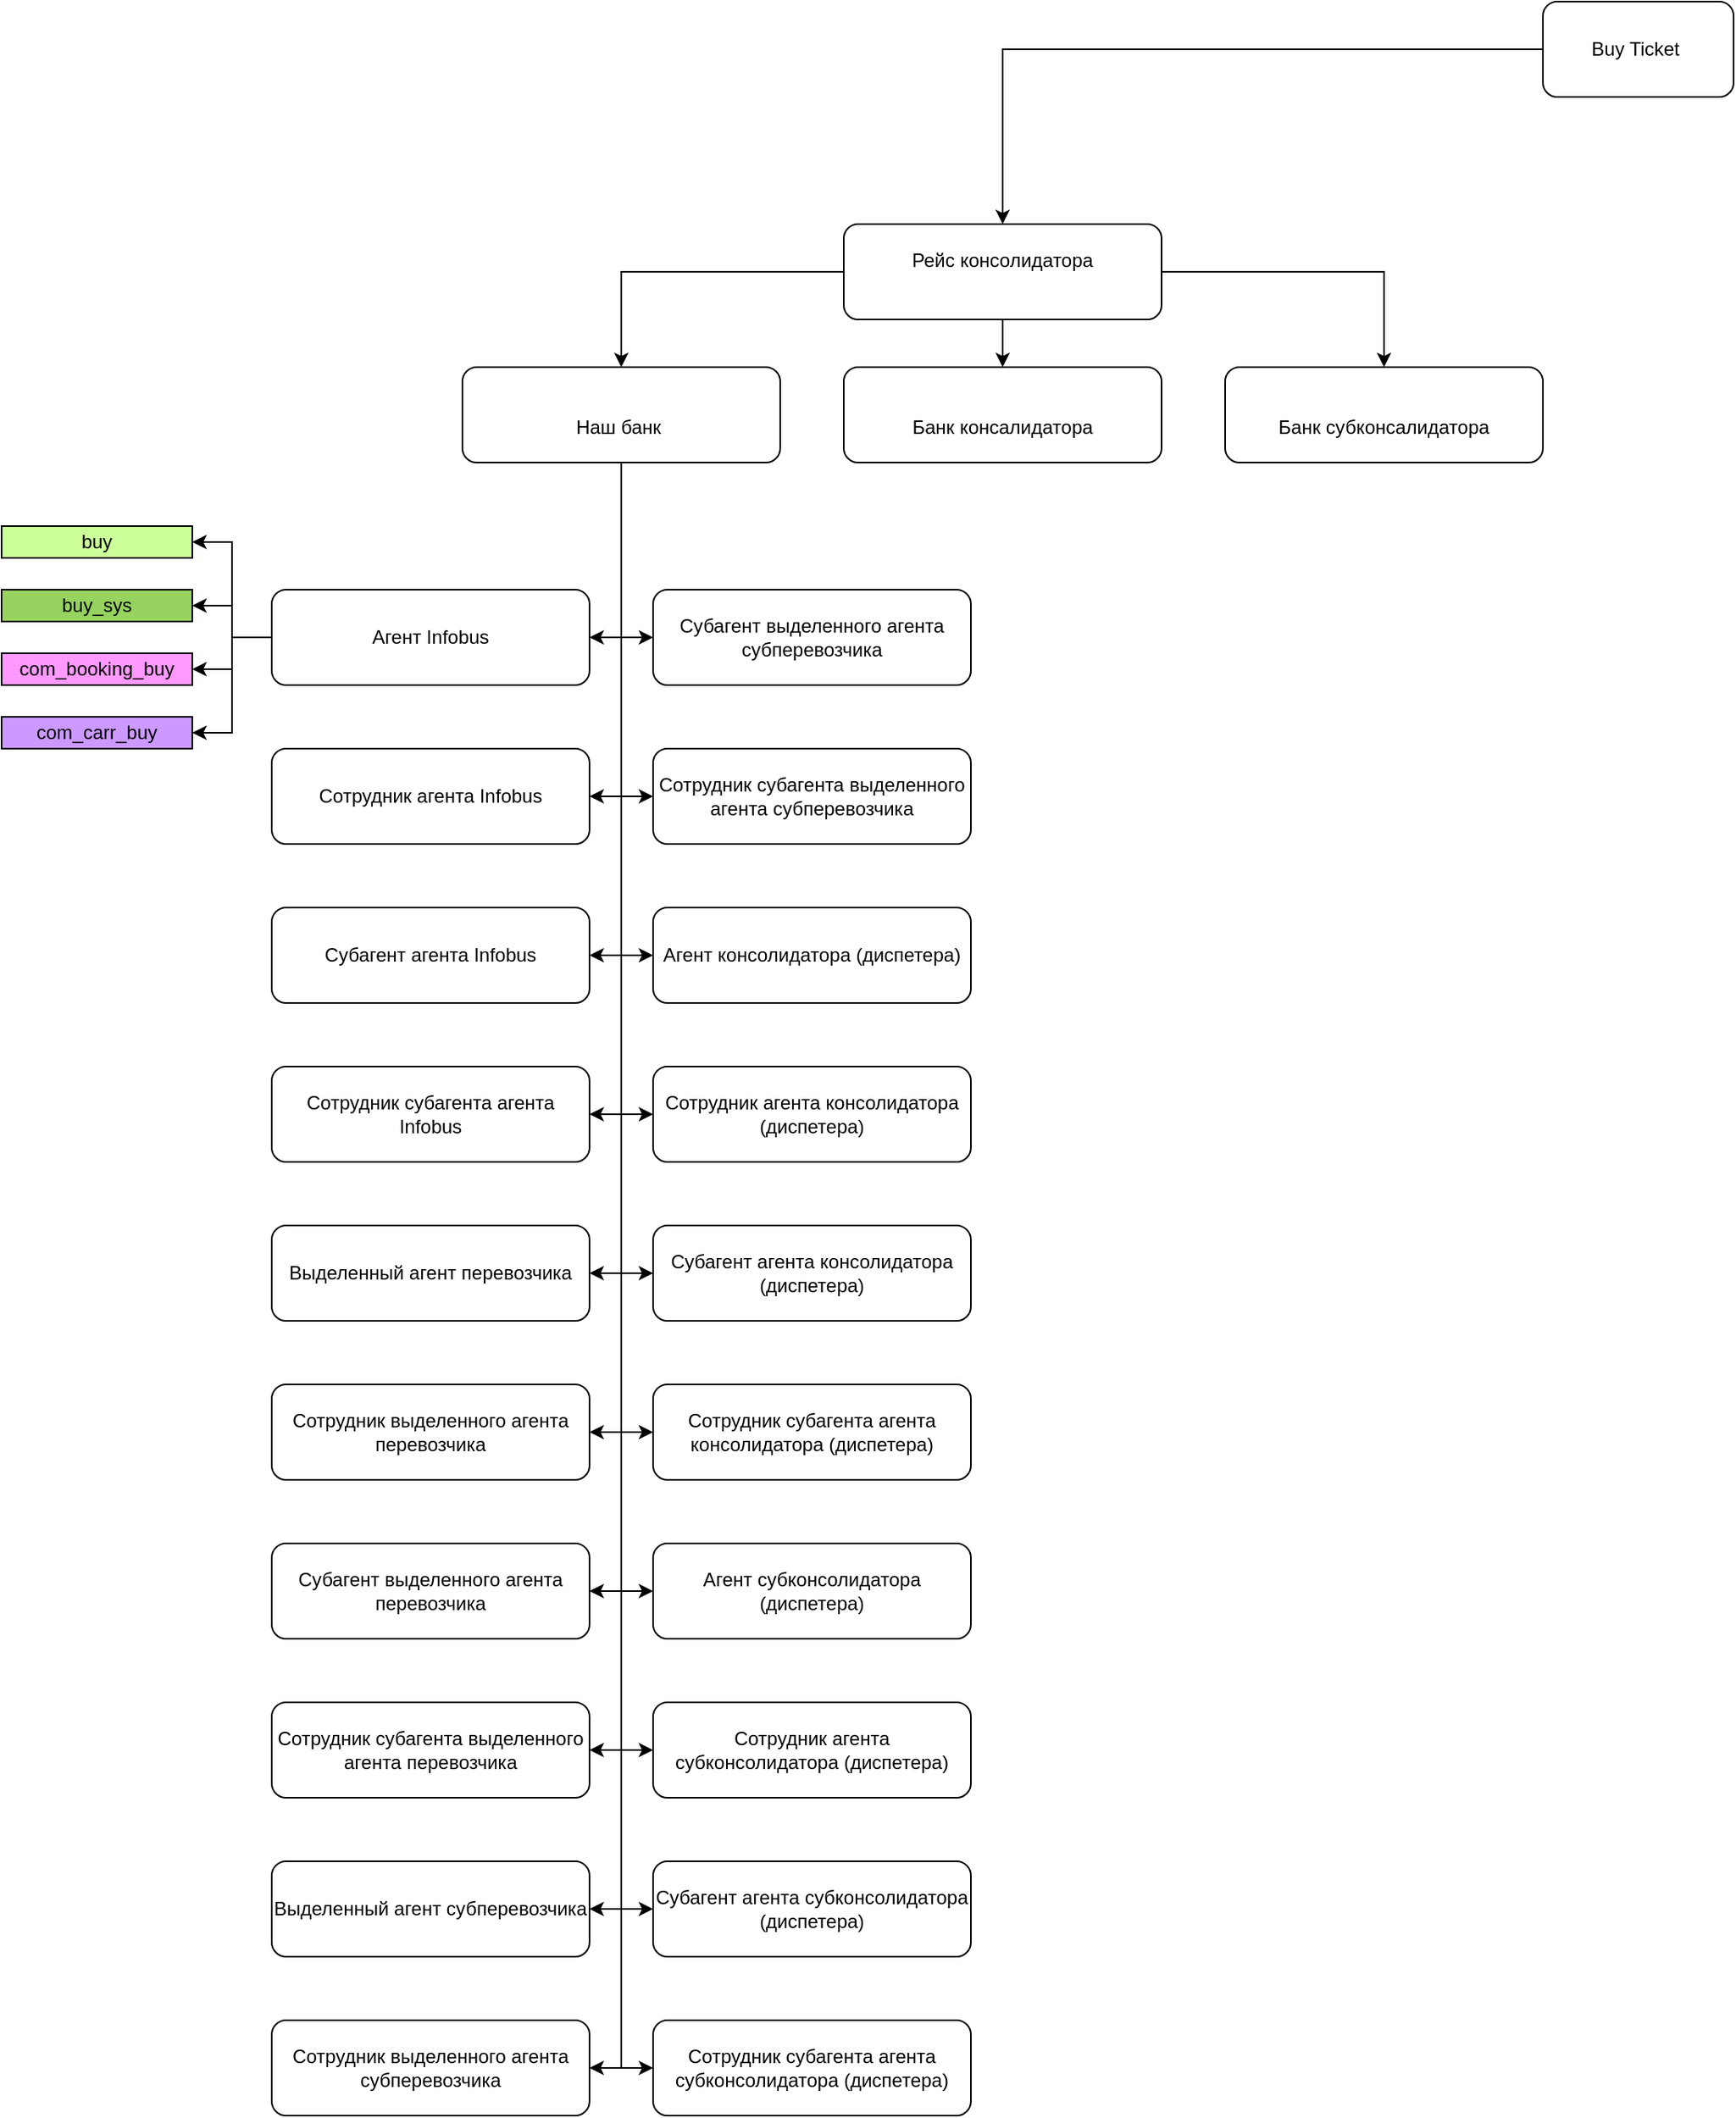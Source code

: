 <mxfile version="26.0.14">
  <diagram id="c8SwogBG_LEO4rgNoQTE" name="Page-1">
    <mxGraphModel dx="2516" dy="2209" grid="1" gridSize="10" guides="1" tooltips="1" connect="1" arrows="1" fold="1" page="1" pageScale="1" pageWidth="827" pageHeight="1169" math="0" shadow="0">
      <root>
        <mxCell id="0" />
        <mxCell id="1" parent="0" />
        <mxCell id="YZYH5bV6EjjOcGXDf1B5-31" style="edgeStyle=orthogonalEdgeStyle;rounded=0;orthogonalLoop=1;jettySize=auto;html=1;entryX=1;entryY=0.5;entryDx=0;entryDy=0;" parent="1" source="2" target="3" edge="1">
          <mxGeometry relative="1" as="geometry" />
        </mxCell>
        <mxCell id="YZYH5bV6EjjOcGXDf1B5-32" style="edgeStyle=orthogonalEdgeStyle;rounded=0;orthogonalLoop=1;jettySize=auto;html=1;entryX=0;entryY=0.5;entryDx=0;entryDy=0;" parent="1" source="2" target="12" edge="1">
          <mxGeometry relative="1" as="geometry" />
        </mxCell>
        <mxCell id="YZYH5bV6EjjOcGXDf1B5-33" style="edgeStyle=orthogonalEdgeStyle;rounded=0;orthogonalLoop=1;jettySize=auto;html=1;entryX=1;entryY=0.5;entryDx=0;entryDy=0;" parent="1" source="2" target="4" edge="1">
          <mxGeometry relative="1" as="geometry" />
        </mxCell>
        <mxCell id="YZYH5bV6EjjOcGXDf1B5-34" style="edgeStyle=orthogonalEdgeStyle;rounded=0;orthogonalLoop=1;jettySize=auto;html=1;entryX=0;entryY=0.5;entryDx=0;entryDy=0;" parent="1" source="2" target="13" edge="1">
          <mxGeometry relative="1" as="geometry" />
        </mxCell>
        <mxCell id="YZYH5bV6EjjOcGXDf1B5-35" style="edgeStyle=orthogonalEdgeStyle;rounded=0;orthogonalLoop=1;jettySize=auto;html=1;entryX=1;entryY=0.5;entryDx=0;entryDy=0;" parent="1" source="2" target="YZYH5bV6EjjOcGXDf1B5-29" edge="1">
          <mxGeometry relative="1" as="geometry" />
        </mxCell>
        <mxCell id="YZYH5bV6EjjOcGXDf1B5-36" style="edgeStyle=orthogonalEdgeStyle;rounded=0;orthogonalLoop=1;jettySize=auto;html=1;entryX=0;entryY=0.5;entryDx=0;entryDy=0;" parent="1" source="2" target="14" edge="1">
          <mxGeometry relative="1" as="geometry" />
        </mxCell>
        <mxCell id="YZYH5bV6EjjOcGXDf1B5-37" style="edgeStyle=orthogonalEdgeStyle;rounded=0;orthogonalLoop=1;jettySize=auto;html=1;entryX=1;entryY=0.5;entryDx=0;entryDy=0;" parent="1" source="2" target="11" edge="1">
          <mxGeometry relative="1" as="geometry" />
        </mxCell>
        <mxCell id="YZYH5bV6EjjOcGXDf1B5-38" style="edgeStyle=orthogonalEdgeStyle;rounded=0;orthogonalLoop=1;jettySize=auto;html=1;entryX=1;entryY=0.5;entryDx=0;entryDy=0;" parent="1" source="2" target="5" edge="1">
          <mxGeometry relative="1" as="geometry" />
        </mxCell>
        <mxCell id="YZYH5bV6EjjOcGXDf1B5-39" style="edgeStyle=orthogonalEdgeStyle;rounded=0;orthogonalLoop=1;jettySize=auto;html=1;entryX=1;entryY=0.5;entryDx=0;entryDy=0;" parent="1" source="2" target="6" edge="1">
          <mxGeometry relative="1" as="geometry" />
        </mxCell>
        <mxCell id="YZYH5bV6EjjOcGXDf1B5-40" style="edgeStyle=orthogonalEdgeStyle;rounded=0;orthogonalLoop=1;jettySize=auto;html=1;entryX=0;entryY=0.5;entryDx=0;entryDy=0;" parent="1" source="2" target="15" edge="1">
          <mxGeometry relative="1" as="geometry" />
        </mxCell>
        <mxCell id="YZYH5bV6EjjOcGXDf1B5-41" style="edgeStyle=orthogonalEdgeStyle;rounded=0;orthogonalLoop=1;jettySize=auto;html=1;entryX=0;entryY=0.5;entryDx=0;entryDy=0;" parent="1" source="2" target="16" edge="1">
          <mxGeometry relative="1" as="geometry" />
        </mxCell>
        <mxCell id="YZYH5bV6EjjOcGXDf1B5-42" style="edgeStyle=orthogonalEdgeStyle;rounded=0;orthogonalLoop=1;jettySize=auto;html=1;entryX=0;entryY=0.5;entryDx=0;entryDy=0;" parent="1" source="2" target="17" edge="1">
          <mxGeometry relative="1" as="geometry" />
        </mxCell>
        <mxCell id="YZYH5bV6EjjOcGXDf1B5-43" style="edgeStyle=orthogonalEdgeStyle;rounded=0;orthogonalLoop=1;jettySize=auto;html=1;entryX=0;entryY=0.5;entryDx=0;entryDy=0;" parent="1" source="2" target="18" edge="1">
          <mxGeometry relative="1" as="geometry" />
        </mxCell>
        <mxCell id="YZYH5bV6EjjOcGXDf1B5-44" style="edgeStyle=orthogonalEdgeStyle;rounded=0;orthogonalLoop=1;jettySize=auto;html=1;entryX=0;entryY=0.5;entryDx=0;entryDy=0;" parent="1" source="2" target="19" edge="1">
          <mxGeometry relative="1" as="geometry" />
        </mxCell>
        <mxCell id="YZYH5bV6EjjOcGXDf1B5-46" style="edgeStyle=orthogonalEdgeStyle;rounded=0;orthogonalLoop=1;jettySize=auto;html=1;entryX=0;entryY=0.5;entryDx=0;entryDy=0;" parent="1" source="2" target="20" edge="1">
          <mxGeometry relative="1" as="geometry" />
        </mxCell>
        <mxCell id="YZYH5bV6EjjOcGXDf1B5-47" style="edgeStyle=orthogonalEdgeStyle;rounded=0;orthogonalLoop=1;jettySize=auto;html=1;entryX=0;entryY=0.5;entryDx=0;entryDy=0;" parent="1" source="2" target="21" edge="1">
          <mxGeometry relative="1" as="geometry" />
        </mxCell>
        <mxCell id="YZYH5bV6EjjOcGXDf1B5-48" style="edgeStyle=orthogonalEdgeStyle;rounded=0;orthogonalLoop=1;jettySize=auto;html=1;entryX=1;entryY=0.5;entryDx=0;entryDy=0;" parent="1" source="2" target="7" edge="1">
          <mxGeometry relative="1" as="geometry" />
        </mxCell>
        <mxCell id="YZYH5bV6EjjOcGXDf1B5-49" style="edgeStyle=orthogonalEdgeStyle;rounded=0;orthogonalLoop=1;jettySize=auto;html=1;entryX=1;entryY=0.5;entryDx=0;entryDy=0;" parent="1" source="2" target="8" edge="1">
          <mxGeometry relative="1" as="geometry" />
        </mxCell>
        <mxCell id="YZYH5bV6EjjOcGXDf1B5-50" style="edgeStyle=orthogonalEdgeStyle;rounded=0;orthogonalLoop=1;jettySize=auto;html=1;entryX=1;entryY=0.5;entryDx=0;entryDy=0;" parent="1" source="2" target="9" edge="1">
          <mxGeometry relative="1" as="geometry" />
        </mxCell>
        <mxCell id="YZYH5bV6EjjOcGXDf1B5-51" style="edgeStyle=orthogonalEdgeStyle;rounded=0;orthogonalLoop=1;jettySize=auto;html=1;entryX=1;entryY=0.5;entryDx=0;entryDy=0;" parent="1" source="2" target="10" edge="1">
          <mxGeometry relative="1" as="geometry" />
        </mxCell>
        <mxCell id="2" value="&#xa;Наш банк " style="shape=rectangle;whiteSpace=wrap;rounded=1;" parent="1" vertex="1">
          <mxGeometry x="160" y="-60" width="200" height="60" as="geometry" />
        </mxCell>
        <mxCell id="YZYH5bV6EjjOcGXDf1B5-25" style="edgeStyle=orthogonalEdgeStyle;rounded=0;orthogonalLoop=1;jettySize=auto;html=1;entryX=0.5;entryY=0;entryDx=0;entryDy=0;" parent="1" source="YZYH5bV6EjjOcGXDf1B5-23" target="2" edge="1">
          <mxGeometry relative="1" as="geometry" />
        </mxCell>
        <mxCell id="YZYH5bV6EjjOcGXDf1B5-26" style="edgeStyle=orthogonalEdgeStyle;rounded=0;orthogonalLoop=1;jettySize=auto;html=1;" parent="1" source="YZYH5bV6EjjOcGXDf1B5-23" target="YZYH5bV6EjjOcGXDf1B5-24" edge="1">
          <mxGeometry relative="1" as="geometry" />
        </mxCell>
        <mxCell id="YZYH5bV6EjjOcGXDf1B5-28" style="edgeStyle=orthogonalEdgeStyle;rounded=0;orthogonalLoop=1;jettySize=auto;html=1;" parent="1" source="YZYH5bV6EjjOcGXDf1B5-23" target="YZYH5bV6EjjOcGXDf1B5-27" edge="1">
          <mxGeometry relative="1" as="geometry" />
        </mxCell>
        <mxCell id="YZYH5bV6EjjOcGXDf1B5-23" value="Рейс консолидатора&#xa;" style="shape=rectangle;whiteSpace=wrap;rounded=1;" parent="1" vertex="1">
          <mxGeometry x="400" y="-150" width="200" height="60" as="geometry" />
        </mxCell>
        <mxCell id="YZYH5bV6EjjOcGXDf1B5-24" value="&#xa;Банк субконсалидатора" style="shape=rectangle;whiteSpace=wrap;rounded=1;" parent="1" vertex="1">
          <mxGeometry x="640" y="-60" width="200" height="60" as="geometry" />
        </mxCell>
        <mxCell id="YZYH5bV6EjjOcGXDf1B5-27" value="&#xa;Банк консалидатора" style="shape=rectangle;whiteSpace=wrap;rounded=1;" parent="1" vertex="1">
          <mxGeometry x="400" y="-60" width="200" height="60" as="geometry" />
        </mxCell>
        <mxCell id="YZYH5bV6EjjOcGXDf1B5-53" style="edgeStyle=orthogonalEdgeStyle;rounded=0;orthogonalLoop=1;jettySize=auto;html=1;entryX=0.5;entryY=0;entryDx=0;entryDy=0;" parent="1" source="YZYH5bV6EjjOcGXDf1B5-52" target="YZYH5bV6EjjOcGXDf1B5-23" edge="1">
          <mxGeometry relative="1" as="geometry" />
        </mxCell>
        <mxCell id="YZYH5bV6EjjOcGXDf1B5-52" value="Buy Ticket&amp;nbsp;" style="rounded=1;whiteSpace=wrap;html=1;" parent="1" vertex="1">
          <mxGeometry x="840" y="-290" width="120" height="60" as="geometry" />
        </mxCell>
        <mxCell id="bzCzXuVsMwhWkdepbxSH-21" value="" style="group;collapsible=1;" vertex="1" connectable="0" parent="1">
          <mxGeometry x="-130" y="40" width="610" height="1000" as="geometry" />
        </mxCell>
        <mxCell id="YZYH5bV6EjjOcGXDf1B5-65" style="edgeStyle=orthogonalEdgeStyle;rounded=0;orthogonalLoop=1;jettySize=auto;html=1;entryX=1;entryY=0.5;entryDx=0;entryDy=0;" parent="bzCzXuVsMwhWkdepbxSH-21" source="3" target="YZYH5bV6EjjOcGXDf1B5-61" edge="1">
          <mxGeometry relative="1" as="geometry" />
        </mxCell>
        <mxCell id="YZYH5bV6EjjOcGXDf1B5-66" style="edgeStyle=orthogonalEdgeStyle;rounded=0;orthogonalLoop=1;jettySize=auto;html=1;entryX=1;entryY=0.5;entryDx=0;entryDy=0;" parent="bzCzXuVsMwhWkdepbxSH-21" source="3" target="YZYH5bV6EjjOcGXDf1B5-63" edge="1">
          <mxGeometry relative="1" as="geometry" />
        </mxCell>
        <mxCell id="YZYH5bV6EjjOcGXDf1B5-67" style="edgeStyle=orthogonalEdgeStyle;rounded=0;orthogonalLoop=1;jettySize=auto;html=1;entryX=1;entryY=0.5;entryDx=0;entryDy=0;" parent="bzCzXuVsMwhWkdepbxSH-21" source="3" target="YZYH5bV6EjjOcGXDf1B5-62" edge="1">
          <mxGeometry relative="1" as="geometry" />
        </mxCell>
        <mxCell id="YZYH5bV6EjjOcGXDf1B5-68" style="edgeStyle=orthogonalEdgeStyle;rounded=0;orthogonalLoop=1;jettySize=auto;html=1;entryX=1;entryY=0.5;entryDx=0;entryDy=0;" parent="bzCzXuVsMwhWkdepbxSH-21" source="3" target="YZYH5bV6EjjOcGXDf1B5-64" edge="1">
          <mxGeometry relative="1" as="geometry" />
        </mxCell>
        <mxCell id="3" value="Агент Infobus" style="shape=rectangle;whiteSpace=wrap;rounded=1;" parent="bzCzXuVsMwhWkdepbxSH-21" vertex="1">
          <mxGeometry x="170" y="40" width="200" height="60" as="geometry" />
        </mxCell>
        <mxCell id="4" value="Сотрудник агента Infobus" style="shape=rectangle;whiteSpace=wrap;rounded=1;" parent="bzCzXuVsMwhWkdepbxSH-21" vertex="1">
          <mxGeometry x="170" y="140" width="200" height="60" as="geometry" />
        </mxCell>
        <mxCell id="5" value="Сотрудник субагента агента Infobus" style="shape=rectangle;whiteSpace=wrap;rounded=1;" parent="bzCzXuVsMwhWkdepbxSH-21" vertex="1">
          <mxGeometry x="170" y="340" width="200" height="60" as="geometry" />
        </mxCell>
        <mxCell id="6" value="Выделенный агент перевозчика" style="shape=rectangle;whiteSpace=wrap;rounded=1;" parent="bzCzXuVsMwhWkdepbxSH-21" vertex="1">
          <mxGeometry x="170" y="440" width="200" height="60" as="geometry" />
        </mxCell>
        <mxCell id="7" value="Сотрудник выделенного агента перевозчика" style="shape=rectangle;whiteSpace=wrap;rounded=1;" parent="bzCzXuVsMwhWkdepbxSH-21" vertex="1">
          <mxGeometry x="170" y="540" width="200" height="60" as="geometry" />
        </mxCell>
        <mxCell id="8" value="Субагент выделенного агента перевозчика" style="shape=rectangle;whiteSpace=wrap;rounded=1;" parent="bzCzXuVsMwhWkdepbxSH-21" vertex="1">
          <mxGeometry x="170" y="640" width="200" height="60" as="geometry" />
        </mxCell>
        <mxCell id="9" value="Сотрудник субагента выделенного агента перевозчика" style="shape=rectangle;whiteSpace=wrap;rounded=1;" parent="bzCzXuVsMwhWkdepbxSH-21" vertex="1">
          <mxGeometry x="170" y="740" width="200" height="60" as="geometry" />
        </mxCell>
        <mxCell id="10" value="Выделенный агент субперевозчика" style="shape=rectangle;whiteSpace=wrap;rounded=1;" parent="bzCzXuVsMwhWkdepbxSH-21" vertex="1">
          <mxGeometry x="170" y="840" width="200" height="60" as="geometry" />
        </mxCell>
        <mxCell id="11" value="Сотрудник выделенного агента субперевозчика" style="shape=rectangle;whiteSpace=wrap;rounded=1;" parent="bzCzXuVsMwhWkdepbxSH-21" vertex="1">
          <mxGeometry x="170" y="940" width="200" height="60" as="geometry" />
        </mxCell>
        <mxCell id="12" value="Субагент выделенного агента субперевозчика" style="shape=rectangle;whiteSpace=wrap;rounded=1;" parent="bzCzXuVsMwhWkdepbxSH-21" vertex="1">
          <mxGeometry x="410" y="40" width="200" height="60" as="geometry" />
        </mxCell>
        <mxCell id="13" value="Сотрудник субагента выделенного агента субперевозчика" style="shape=rectangle;whiteSpace=wrap;rounded=1;" parent="bzCzXuVsMwhWkdepbxSH-21" vertex="1">
          <mxGeometry x="410" y="140" width="200" height="60" as="geometry" />
        </mxCell>
        <mxCell id="14" value="Агент консолидатора (диспетера)" style="shape=rectangle;whiteSpace=wrap;rounded=1;" parent="bzCzXuVsMwhWkdepbxSH-21" vertex="1">
          <mxGeometry x="410" y="240" width="200" height="60" as="geometry" />
        </mxCell>
        <mxCell id="15" value="Сотрудник агента консолидатора (диспетера)" style="shape=rectangle;whiteSpace=wrap;rounded=1;" parent="bzCzXuVsMwhWkdepbxSH-21" vertex="1">
          <mxGeometry x="410" y="340" width="200" height="60" as="geometry" />
        </mxCell>
        <mxCell id="16" value="Субагент агента консолидатора (диспетера)" style="shape=rectangle;whiteSpace=wrap;rounded=1;" parent="bzCzXuVsMwhWkdepbxSH-21" vertex="1">
          <mxGeometry x="410" y="440" width="200" height="60" as="geometry" />
        </mxCell>
        <mxCell id="17" value="Сотрудник субагента агента консолидатора (диспетера)" style="shape=rectangle;whiteSpace=wrap;rounded=1;" parent="bzCzXuVsMwhWkdepbxSH-21" vertex="1">
          <mxGeometry x="410" y="540" width="200" height="60" as="geometry" />
        </mxCell>
        <mxCell id="18" value="Агент субконсолидатора (диспетера)" style="shape=rectangle;whiteSpace=wrap;rounded=1;" parent="bzCzXuVsMwhWkdepbxSH-21" vertex="1">
          <mxGeometry x="410" y="640" width="200" height="60" as="geometry" />
        </mxCell>
        <mxCell id="19" value="Сотрудник агента субконсолидатора (диспетера)" style="shape=rectangle;whiteSpace=wrap;rounded=1;" parent="bzCzXuVsMwhWkdepbxSH-21" vertex="1">
          <mxGeometry x="410" y="740" width="200" height="60" as="geometry" />
        </mxCell>
        <mxCell id="20" value="Субагент агента субконсолидатора (диспетера)" style="shape=rectangle;whiteSpace=wrap;rounded=1;" parent="bzCzXuVsMwhWkdepbxSH-21" vertex="1">
          <mxGeometry x="410" y="840" width="200" height="60" as="geometry" />
        </mxCell>
        <mxCell id="21" value="Сотрудник субагента агента субконсолидатора (диспетера)" style="shape=rectangle;whiteSpace=wrap;rounded=1;" parent="bzCzXuVsMwhWkdepbxSH-21" vertex="1">
          <mxGeometry x="410" y="940" width="200" height="60" as="geometry" />
        </mxCell>
        <mxCell id="YZYH5bV6EjjOcGXDf1B5-29" value="Субагент агента Infobus" style="shape=rectangle;whiteSpace=wrap;rounded=1;" parent="bzCzXuVsMwhWkdepbxSH-21" vertex="1">
          <mxGeometry x="170" y="240" width="200" height="60" as="geometry" />
        </mxCell>
        <mxCell id="YZYH5bV6EjjOcGXDf1B5-61" value="buy" style="rounded=0;whiteSpace=wrap;html=1;fillColor=light-dark(#CCFF99,var(--ge-dark-color, #121212));" parent="bzCzXuVsMwhWkdepbxSH-21" vertex="1">
          <mxGeometry width="120" height="20" as="geometry" />
        </mxCell>
        <mxCell id="YZYH5bV6EjjOcGXDf1B5-62" value="buy_sys" style="rounded=0;whiteSpace=wrap;html=1;fillColor=light-dark(#96D35F,var(--ge-dark-color, #121212));" parent="bzCzXuVsMwhWkdepbxSH-21" vertex="1">
          <mxGeometry y="40" width="120" height="20" as="geometry" />
        </mxCell>
        <mxCell id="YZYH5bV6EjjOcGXDf1B5-63" value="com_carr_buy" style="rounded=0;whiteSpace=wrap;html=1;fillColor=light-dark(#CC99FF,var(--ge-dark-color, #121212));" parent="bzCzXuVsMwhWkdepbxSH-21" vertex="1">
          <mxGeometry y="120" width="120" height="20" as="geometry" />
        </mxCell>
        <mxCell id="YZYH5bV6EjjOcGXDf1B5-64" value="com_booking_buy" style="rounded=0;whiteSpace=wrap;html=1;fillColor=light-dark(#FF99FF,var(--ge-dark-color, #121212));" parent="bzCzXuVsMwhWkdepbxSH-21" vertex="1">
          <mxGeometry y="80" width="120" height="20" as="geometry" />
        </mxCell>
      </root>
    </mxGraphModel>
  </diagram>
</mxfile>
